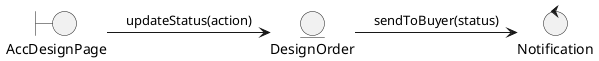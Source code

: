 @startuml
skinparam backgroundColor transparent
boundary AccDesignPage
entity DesignOrder
control Notification

(AccDesignPage) -> (DesignOrder): updateStatus(action)
(DesignOrder) -> (Notification): sendToBuyer(status)
@enduml
